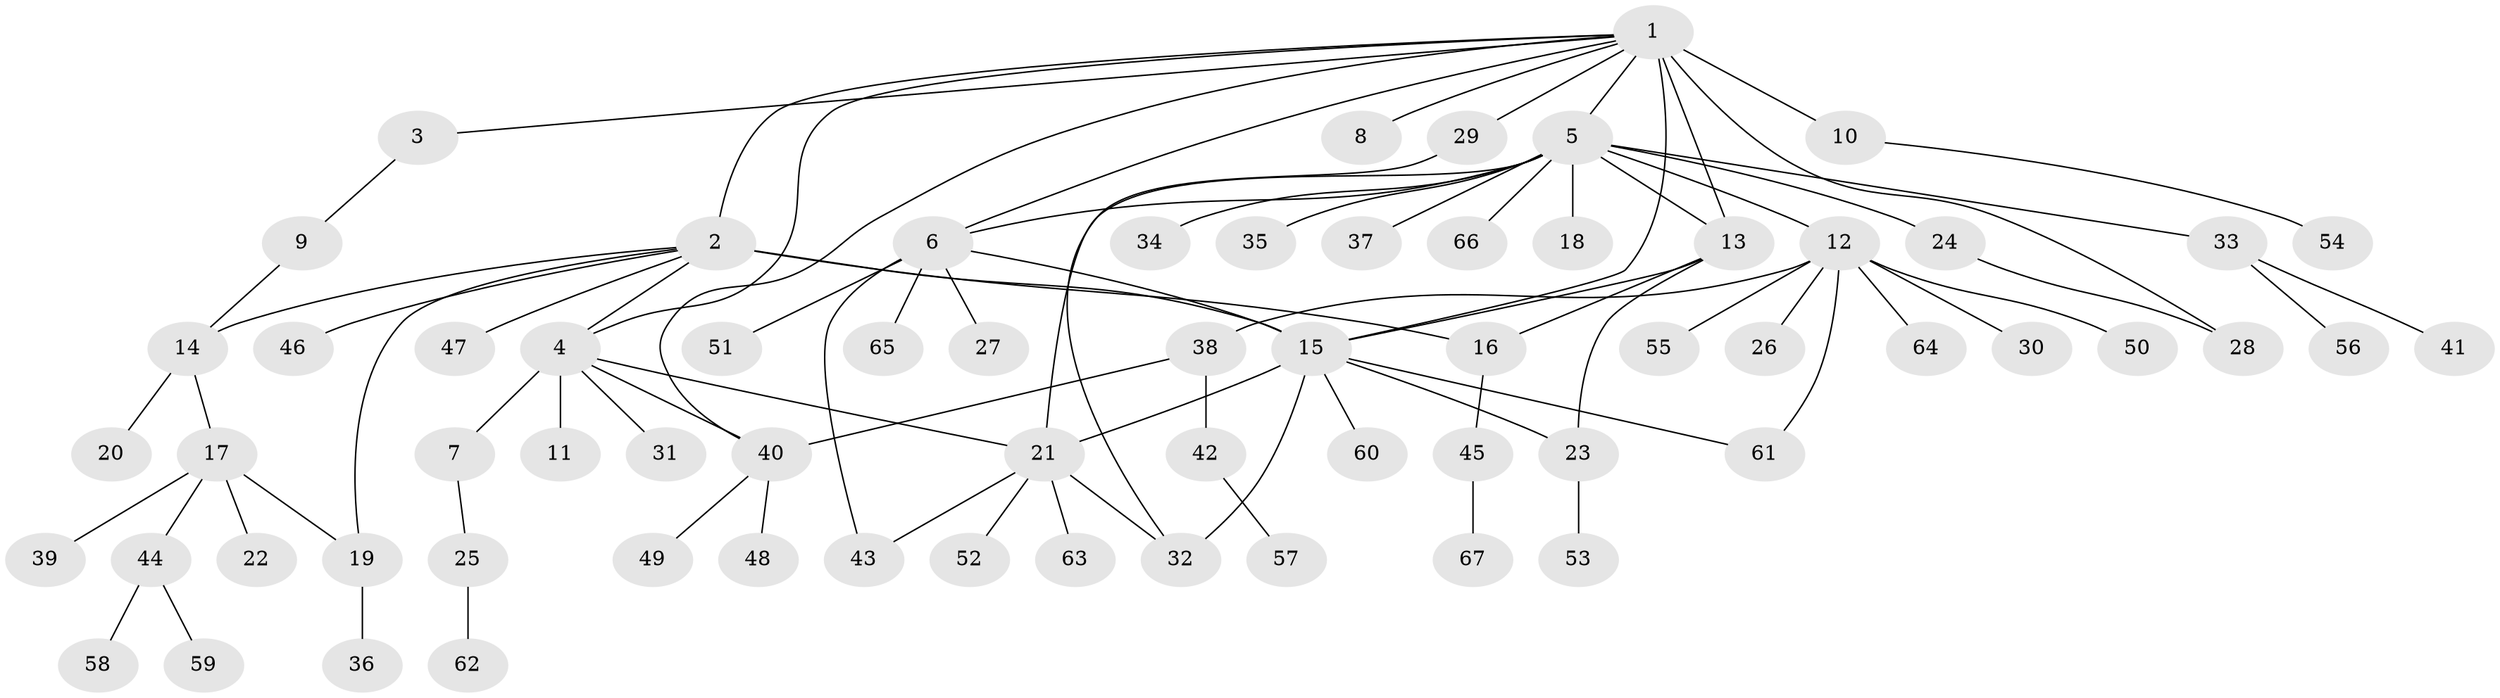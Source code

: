 // original degree distribution, {18: 0.007462686567164179, 20: 0.007462686567164179, 3: 0.05970149253731343, 11: 0.007462686567164179, 13: 0.007462686567164179, 8: 0.014925373134328358, 2: 0.1865671641791045, 1: 0.6194029850746269, 9: 0.007462686567164179, 14: 0.007462686567164179, 5: 0.014925373134328358, 6: 0.022388059701492536, 4: 0.03731343283582089}
// Generated by graph-tools (version 1.1) at 2025/35/03/09/25 02:35:35]
// undirected, 67 vertices, 85 edges
graph export_dot {
graph [start="1"]
  node [color=gray90,style=filled];
  1;
  2;
  3;
  4;
  5;
  6;
  7;
  8;
  9;
  10;
  11;
  12;
  13;
  14;
  15;
  16;
  17;
  18;
  19;
  20;
  21;
  22;
  23;
  24;
  25;
  26;
  27;
  28;
  29;
  30;
  31;
  32;
  33;
  34;
  35;
  36;
  37;
  38;
  39;
  40;
  41;
  42;
  43;
  44;
  45;
  46;
  47;
  48;
  49;
  50;
  51;
  52;
  53;
  54;
  55;
  56;
  57;
  58;
  59;
  60;
  61;
  62;
  63;
  64;
  65;
  66;
  67;
  1 -- 2 [weight=1.0];
  1 -- 3 [weight=1.0];
  1 -- 4 [weight=1.0];
  1 -- 5 [weight=1.0];
  1 -- 6 [weight=1.0];
  1 -- 8 [weight=1.0];
  1 -- 10 [weight=6.0];
  1 -- 13 [weight=1.0];
  1 -- 15 [weight=1.0];
  1 -- 28 [weight=1.0];
  1 -- 29 [weight=1.0];
  1 -- 40 [weight=1.0];
  2 -- 4 [weight=1.0];
  2 -- 14 [weight=1.0];
  2 -- 15 [weight=12.0];
  2 -- 16 [weight=1.0];
  2 -- 19 [weight=1.0];
  2 -- 46 [weight=1.0];
  2 -- 47 [weight=1.0];
  3 -- 9 [weight=1.0];
  4 -- 7 [weight=4.0];
  4 -- 11 [weight=1.0];
  4 -- 21 [weight=1.0];
  4 -- 31 [weight=1.0];
  4 -- 40 [weight=1.0];
  5 -- 6 [weight=1.0];
  5 -- 12 [weight=1.0];
  5 -- 13 [weight=1.0];
  5 -- 18 [weight=1.0];
  5 -- 21 [weight=1.0];
  5 -- 24 [weight=1.0];
  5 -- 33 [weight=1.0];
  5 -- 34 [weight=1.0];
  5 -- 35 [weight=1.0];
  5 -- 37 [weight=1.0];
  5 -- 66 [weight=1.0];
  6 -- 15 [weight=1.0];
  6 -- 27 [weight=1.0];
  6 -- 43 [weight=1.0];
  6 -- 51 [weight=1.0];
  6 -- 65 [weight=1.0];
  7 -- 25 [weight=1.0];
  9 -- 14 [weight=1.0];
  10 -- 54 [weight=1.0];
  12 -- 26 [weight=1.0];
  12 -- 30 [weight=1.0];
  12 -- 38 [weight=1.0];
  12 -- 50 [weight=1.0];
  12 -- 55 [weight=1.0];
  12 -- 61 [weight=1.0];
  12 -- 64 [weight=1.0];
  13 -- 15 [weight=1.0];
  13 -- 16 [weight=2.0];
  13 -- 23 [weight=8.0];
  14 -- 17 [weight=1.0];
  14 -- 20 [weight=1.0];
  15 -- 21 [weight=1.0];
  15 -- 23 [weight=1.0];
  15 -- 32 [weight=1.0];
  15 -- 60 [weight=1.0];
  15 -- 61 [weight=1.0];
  16 -- 45 [weight=1.0];
  17 -- 19 [weight=1.0];
  17 -- 22 [weight=1.0];
  17 -- 39 [weight=1.0];
  17 -- 44 [weight=1.0];
  19 -- 36 [weight=1.0];
  21 -- 32 [weight=1.0];
  21 -- 43 [weight=1.0];
  21 -- 52 [weight=1.0];
  21 -- 63 [weight=1.0];
  23 -- 53 [weight=1.0];
  24 -- 28 [weight=3.0];
  25 -- 62 [weight=1.0];
  29 -- 32 [weight=1.0];
  33 -- 41 [weight=1.0];
  33 -- 56 [weight=1.0];
  38 -- 40 [weight=1.0];
  38 -- 42 [weight=1.0];
  40 -- 48 [weight=1.0];
  40 -- 49 [weight=1.0];
  42 -- 57 [weight=1.0];
  44 -- 58 [weight=1.0];
  44 -- 59 [weight=1.0];
  45 -- 67 [weight=1.0];
}
